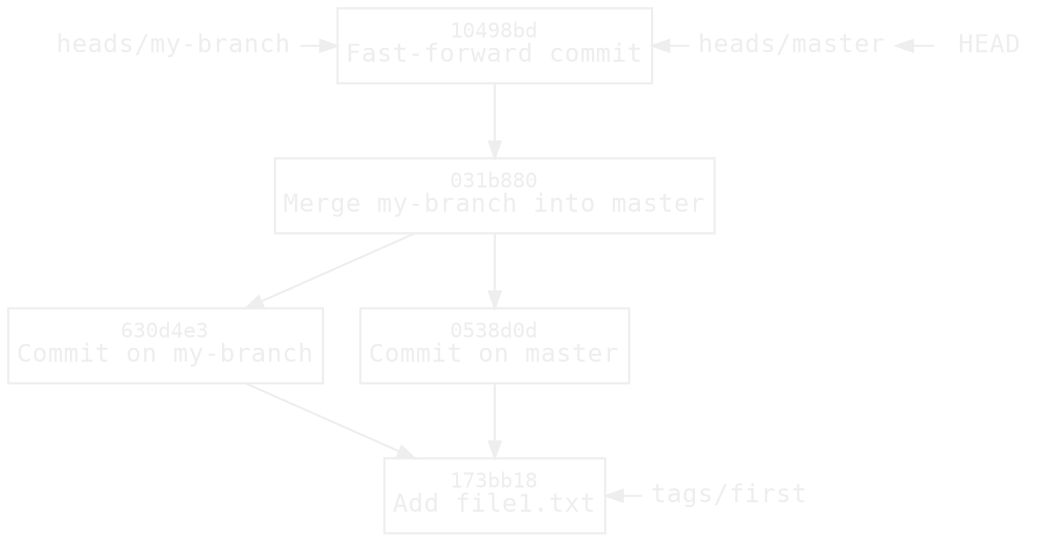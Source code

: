 digraph branch {
    bgcolor = transparent
    color = white

    node [fontname=monospace, fontsize=12, fontcolor="#eeeeee"
          margin="0.06,0.1", height=0, color="#eeeeee"]
    edge [fontcolor="#eeeeee", color="#eeeeee", arrowsize=0.8]

    node [shape=box, labeldistance=0.2]
    "173bb18" [label=<<font point-size="10">173bb18</font><br/>Add file1.txt>]
    "630d4e3" [label=<<font point-size="10">630d4e3</font><br/>Commit on my-branch>]
    "0538d0d" [label=<<font point-size="10">0538d0d</font><br/>Commit on master>]
    "031b880" [label=<<font point-size="10">031b880</font><br/>Merge my-branch into master>]
    "10498bd" [label=<<font point-size="10">10498bd</font><br/>Fast-forward commit>]

    node [shape=none, margin=0.05, height=0]
    HEAD
    my_branch [label="heads/my-branch"]
    master [label="heads/master"]
    first [label="tags/first"]

    "630d4e3" -> "173bb18"
    "0538d0d" -> "173bb18" [weight=2]
    "031b880" -> "630d4e3"
    "031b880" -> "0538d0d" [weight=2]
    "10498bd" -> "031b880" [weight=2]

    {
        rank = same
        first -> "173bb18" [constraint=false]
    }

    {
        rank = same
        my_branch -> "10498bd"
        HEAD -> master [constraint=false]
        master -> "10498bd" [constraint=false]
    }
}
